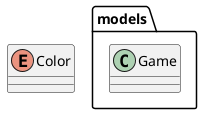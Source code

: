 @startuml
class models.Game
enum Color
@enduml

@startuml

class models.Game
class models.Board
class models.Turn
class models.Line
abstract class models.Player
class models.UserPlayer
abstract class models.MachinePlayer
class models.RandomMachinePlayer

class views.Connect4
class views.GameView
class views.BoardView
interface views.PlayerVisitor
class views.TurnView
interface views.PlayerView
class views.MachinePlayerView
class views.UserPlayerView
class views.TurnMenu
class views.TurnOption
class views.setRandomMachinePlayerOption
class views.setUserPlayerOption
enum views.Message
class views.YesNoDialog
enum types.Color
enum utils.Direction
class utils.ClosedInterval
class utils.Coordinate
class utils.Console

abstract class utils.menu.Option
abstract class utils.menu.DynamicMenu
abstract class utils.menu.IterativeMenu
abstract class utils.menu.Menu
abstract class utils.menu.QuitMenu
abstract class utils.menu.SecuentialMenu

utils.menu.Menu <|-- utils.menu.SecuentialMenu
utils.menu.Menu <|-- utils.menu.QuitMenu
utils.menu.IterativeMenu  <|-- utils.menu.DynamicMenu
utils.menu.QuitMenu <|-- utils.menu.IterativeMenu

utils.menu.SecuentialMenu <|-- views.TurnMenu
utils.menu.Option <|-- views.TurnOption
views.TurnOption <|-- views.SetRandomMachinePlayerOption
views.TurnOption <|-- views.SetUserPlayerOption

Connect4 *-- Game
Connect4 *-- GameView
GameView --> Game
Game *-- Board
Game *-- Turn
GameView *-- TurnView
GameView *-- BoardView
PlayerVisitor <|-- TurnView
TurnView --> Game

TurnView ..> PlayerView
TurnView ..> TurnMenu
PlayerView <|-- MachinePlayerView
PlayerView <|-- UserPlayerView
BoardView --> Game
BoardView ..> Coordinate


Turn --> Board
Turn o-- Player
Turn ..> Color
Player --> Color
Player --> Board
Player <|-- UserPlayer
Player <|-- MachinePlayer
MachinePlayer <|-- RandomMachinePlayer
Board --> Coordinate
Board ..> Line
Board ..> Direction
Direction --> Coordinate
Direction ..> Coordinate
Coordinate *-- ClosedInterval


Connect4 : -game{}
Connect4 : -gameView{}
Connect4 : +Connect4()
Connect4 : + main(String[])
Connect4 : -playGames()

GameView : -game: Game
GameView : -boardView: BoardView
GameView : -turnView: TurnView
GameView : +GameView(Game)
GameView : +playGame()
GameView : -isResumed()

TurnView : -game: Game
TurnView : -TurnView(Game)
TurnView : +resetPlayers()
TurnView : +dropToken()
TurnView : +visit(UserPlayer)
TurnView : +visit(RandomMachinePlayer)
TurnView : +writeResult()

BoardView : -game: Game
BoardView : -BoardView(Game)
BoardView : +writeln()
BoardView : -writeHorizontal()

PlayerView : +{abstract}dropToken()
PlayerView : +{abstract}getColumn(): int

MachinePlayerView : -player: MachinePlayer
MachinePlayerView : +MachinePlayerView(MachinePlayer)
MachinePlayerView : -getColumn(): int

UserPlayerView : -player: UserPlayer
UserPlayerView : +UserPlayerView(UserPlayer)
UserPlayerView : -getColumn(): int

Game : -board: Board
Game : -turn: Turn
Game : +Game()
Game : +reset()
Game : +getColor(): Color
Game : +isWinner(): boolean
Game : +isFinished(): boolean
Game : +getActivePlayer(): Player
Game : +getTurn(): Turn

Turn : {static} +NUMBER_PLAYERS: int
Turn : -players: Player
Turn : -activePlayer: int
Turn : -board: Board
Turn : -Turn(Board)
Turn : +reset(int userPlayers)
Turn : +next()
Turn : +getActivePlayer(): Player
Turn : +setUserPlayer()
Turn : +setRandomMachinePlayer()
Turn : -addPlayer(Player)

PlayerVisitor : +visit(UserPlayer)
PlayerVisitor : +visit(RandomMachinePlayer)

Player : -color: Color
Player : -board: Board
Player : -Player(Color, Board)
Player : +getColor(): Color
Player : +isCompleted(column: int): boolean
Player : +dropToken(column: int)
Player : +{abstract}accept(PlayerVisitor)

UserPlayer : +UserPlayer(Color, Board)
UserPlayer : +accept(Turnview)

MachinePlayer : +MachinePlayer(Color, Board)
MachinePlayer : +{abstract}accept(TurnView)
MachinePlayer : +{abstract}getColumn(): int

RandomMachinePlayer : +RandomMachinePlayer(Color, Board)
RandomMachinePlayer : +accept(TurnView)
RandomMachinePlayer : +getColumn(): int

Board : -colors[][]: Color
Board : -lastDrop: Coordinate
Board : +Board()
Board : +reset()
Board : +dropToken(int column, Color)
Board : +isComplete(int column): boolean
Board : +isComplete(): boolean
Board : +isFinished(): boolean
Board : +isWinner(): boolean
Board : +isConnect4(line): boolean
Board : +isOccupied(Coordinate, Color): boolean
Board : +isEmpty(Coordinate): boolean
Board : +getColor(Coordinate): Color

Message : {static} +TITLE
Message : {static} +HORIZONTAL_LINE
Message : {static} +VERTICAL_LINE
Message : {static} +TURN
Message : {static} +ENTER_COLUMN_TO_DROP
Message : {static} +INVALID_COLUMN
Message : {static} +COMPLETED_COLUMN
Message : {static} +PLAYER_WIN
Message : {static} +PLAYERS_TIED
Message : {static} +RESUME
Message : -string
Message : +constructor(string)
Message : +write()
Message : +writeln()

Color : +RED
Color : +YELLOW
Color : +NULL
Color : -color: String
Color : +Color(color: String)
Color : {static} +get(ordinal: int): Color
Color : +toString(): String

Line : {static} +LENGTH: int
Line : -origin: Coordinate
Line : -coordinates: Coordinate[ ]
Line : -oppositeDirection: Direction
Line : +Line(coordinate: Coordinate)
Line : +set(direction: Direction)
Line : +shiftOpposite()
Line : +getCoordinates(): Coordinate[ ]

Direction : +NORTH
Direction : +NORTH_EAST
Direction : +EAST
Direction : +SOUTH_EAST
Direction : +SOUTH
Direction : +SOUTH_WEST
Direction : +WEST
Direction : +NORTH_WEST
Direction : -coordinate: Coordinate
Direction : +Direction(row: int, column: int)
Direction : +getOpposite(): Direction
Direction : +getCoordinate(): Coordenate
Direction : +{static}halfValues(): Direction[ ]

Coordinate : {static} +ORIGIN: Coordinate
Coordinate : {static} +NUMBER_ROWS: int
Coordinate : {static} -ROWS: ClosedInterval
Coordinate : {static} +NUMBER_COLUMNS: int
Coordinate : {static} -COLUMNS: ClosedInterval
Coordinate : -row: int
Coordinate : -column: int
Coordinate : +Coordinate(row: int, column: int)
Coordinate : +shifted(coordinate): Coordinate
Coordinate : +isValid(): boolean
Coordinate : {static} +isColumnValid(column): boolean
Coordinate : {static} -isRowValid(row): boolean
Coordinate : +getRow(): int
Coordinate : +getColumn(): int
Coordinate : +equals(coordinate): boolean
Coordinate : +toString(): boolean

ClosedInterval : -min: int
ClosedInterval : -max: int
ClosedInterval : +ClosedInterval(int min, int max)
ClosedInterval : +isIncluded(int): boolean

YesNoDialog : {static} -AFFIRMATIVE
YesNoDialog : {static} -NEGATIVE
YesNoDialog : {static} -SUFFIX
YesNoDialog : {static} -MESSAGE
YesNoDialog : -answer
YesNoDialog : +read()
YesNoDialog : +isAffirmative()
YesNoDialog : +isNegative()
YesNoDialog : +getAnswer()



@enduml


